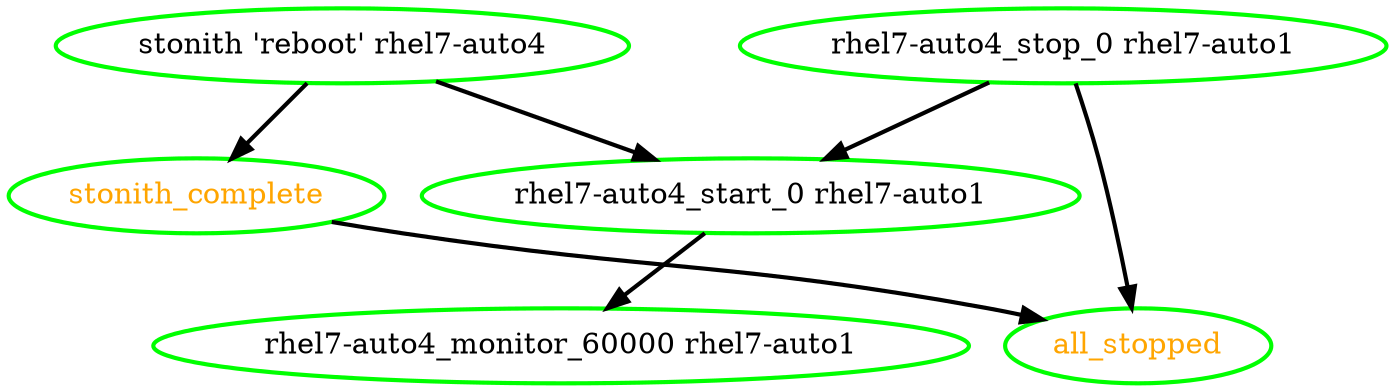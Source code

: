  digraph "g" {
"all_stopped" [ style=bold color="green" fontcolor="orange"]
"rhel7-auto4_monitor_60000 rhel7-auto1" [ style=bold color="green" fontcolor="black"]
"rhel7-auto4_start_0 rhel7-auto1" -> "rhel7-auto4_monitor_60000 rhel7-auto1" [ style = bold]
"rhel7-auto4_start_0 rhel7-auto1" [ style=bold color="green" fontcolor="black"]
"rhel7-auto4_stop_0 rhel7-auto1" -> "all_stopped" [ style = bold]
"rhel7-auto4_stop_0 rhel7-auto1" -> "rhel7-auto4_start_0 rhel7-auto1" [ style = bold]
"rhel7-auto4_stop_0 rhel7-auto1" [ style=bold color="green" fontcolor="black"]
"stonith 'reboot' rhel7-auto4" -> "rhel7-auto4_start_0 rhel7-auto1" [ style = bold]
"stonith 'reboot' rhel7-auto4" -> "stonith_complete" [ style = bold]
"stonith 'reboot' rhel7-auto4" [ style=bold color="green" fontcolor="black"]
"stonith_complete" -> "all_stopped" [ style = bold]
"stonith_complete" [ style=bold color="green" fontcolor="orange"]
}
